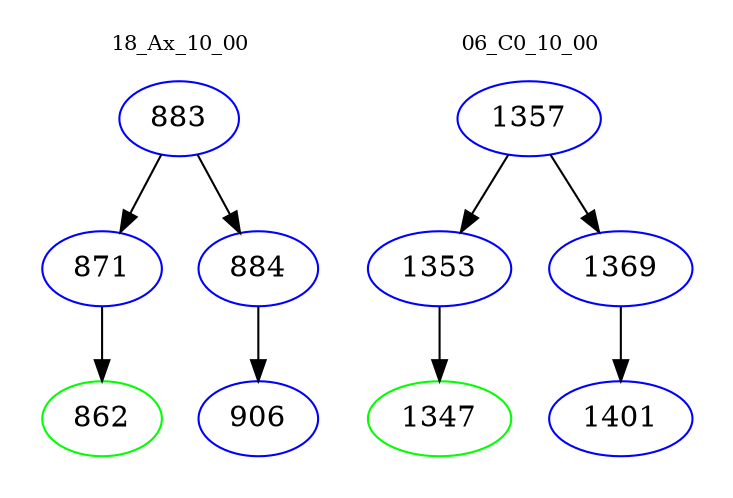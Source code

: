 digraph{
subgraph cluster_0 {
color = white
label = "18_Ax_10_00";
fontsize=10;
T0_883 [label="883", color="blue"]
T0_883 -> T0_871 [color="black"]
T0_871 [label="871", color="blue"]
T0_871 -> T0_862 [color="black"]
T0_862 [label="862", color="green"]
T0_883 -> T0_884 [color="black"]
T0_884 [label="884", color="blue"]
T0_884 -> T0_906 [color="black"]
T0_906 [label="906", color="blue"]
}
subgraph cluster_1 {
color = white
label = "06_C0_10_00";
fontsize=10;
T1_1357 [label="1357", color="blue"]
T1_1357 -> T1_1353 [color="black"]
T1_1353 [label="1353", color="blue"]
T1_1353 -> T1_1347 [color="black"]
T1_1347 [label="1347", color="green"]
T1_1357 -> T1_1369 [color="black"]
T1_1369 [label="1369", color="blue"]
T1_1369 -> T1_1401 [color="black"]
T1_1401 [label="1401", color="blue"]
}
}
